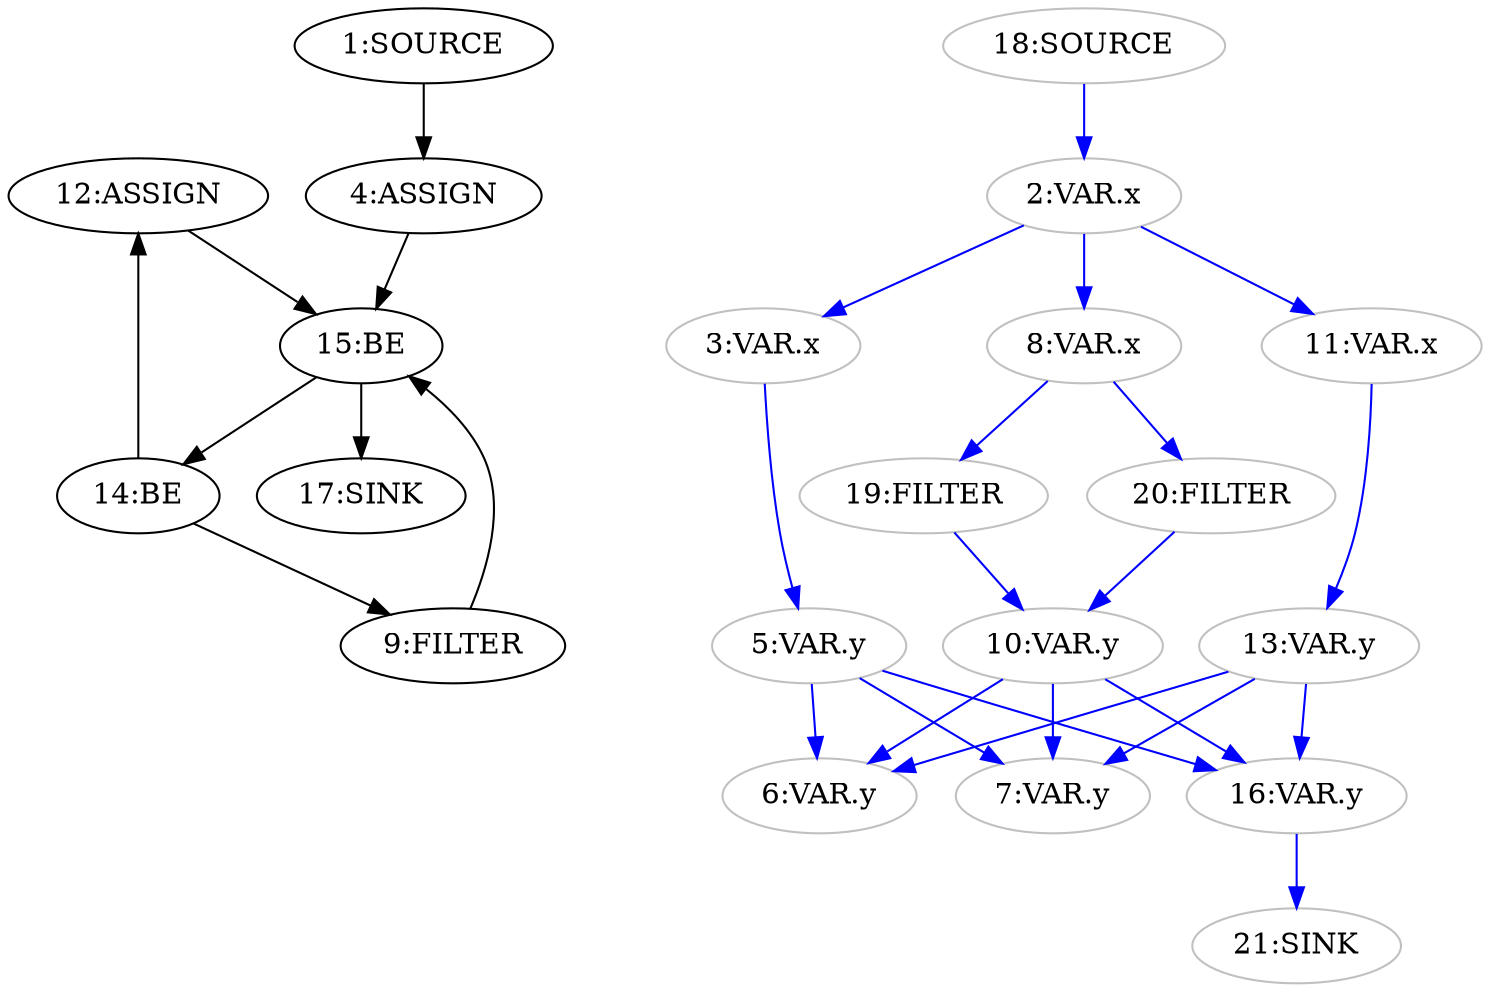 digraph {
  n12 [label="12:ASSIGN"];
  n4 [label="4:ASSIGN"];
  n15 [label="15:BE"];
  n14 [label="14:BE"];
  n9 [label="9:FILTER"];
  n1 [label="1:SOURCE"];
  n17 [label="17:SINK"];
  n2 [label="2:VAR.x" color="grey"];
  n3 [label="3:VAR.x" color="grey"];
  n5 [label="5:VAR.y" color="grey"];
  n6 [label="6:VAR.y" color="grey"];
  n7 [label="7:VAR.y" color="grey"];
  n8 [label="8:VAR.x" color="grey"];
  n10 [label="10:VAR.y" color="grey"];
  n11 [label="11:VAR.x" color="grey"];
  n13 [label="13:VAR.y" color="grey"];
  n16 [label="16:VAR.y" color="grey"];
  n18 [label="18:SOURCE" color="grey"];
  n19 [label="19:FILTER" color="grey"];
  n20 [label="20:FILTER" color="grey"];
  n21 [label="21:SINK" color="grey"];
  n1 -> n4 [color="black"];
  n4 -> n15 [color="black"];
  n9 -> n15 [color="black"];
  n12 -> n15 [color="black"];
  n14 -> n9 [color="black"];
  n14 -> n12 [color="black"];
  n15 -> n14 [color="black"];
  n15 -> n17 [color="black"];
  n2 -> n3 [color="blue"];
  n2 -> n8 [color="blue"];
  n2 -> n11 [color="blue"];
  n3 -> n5 [color="blue"];
  n5 -> n6 [color="blue"];
  n5 -> n7 [color="blue"];
  n5 -> n16 [color="blue"];
  n8 -> n19 [color="blue"];
  n8 -> n20 [color="blue"];
  n10 -> n6 [color="blue"];
  n10 -> n7 [color="blue"];
  n10 -> n16 [color="blue"];
  n11 -> n13 [color="blue"];
  n13 -> n6 [color="blue"];
  n13 -> n7 [color="blue"];
  n13 -> n16 [color="blue"];
  n16 -> n21 [color="blue"];
  n18 -> n2 [color="blue"];
  n19 -> n10 [color="blue"];
  n20 -> n10 [color="blue"];
}
